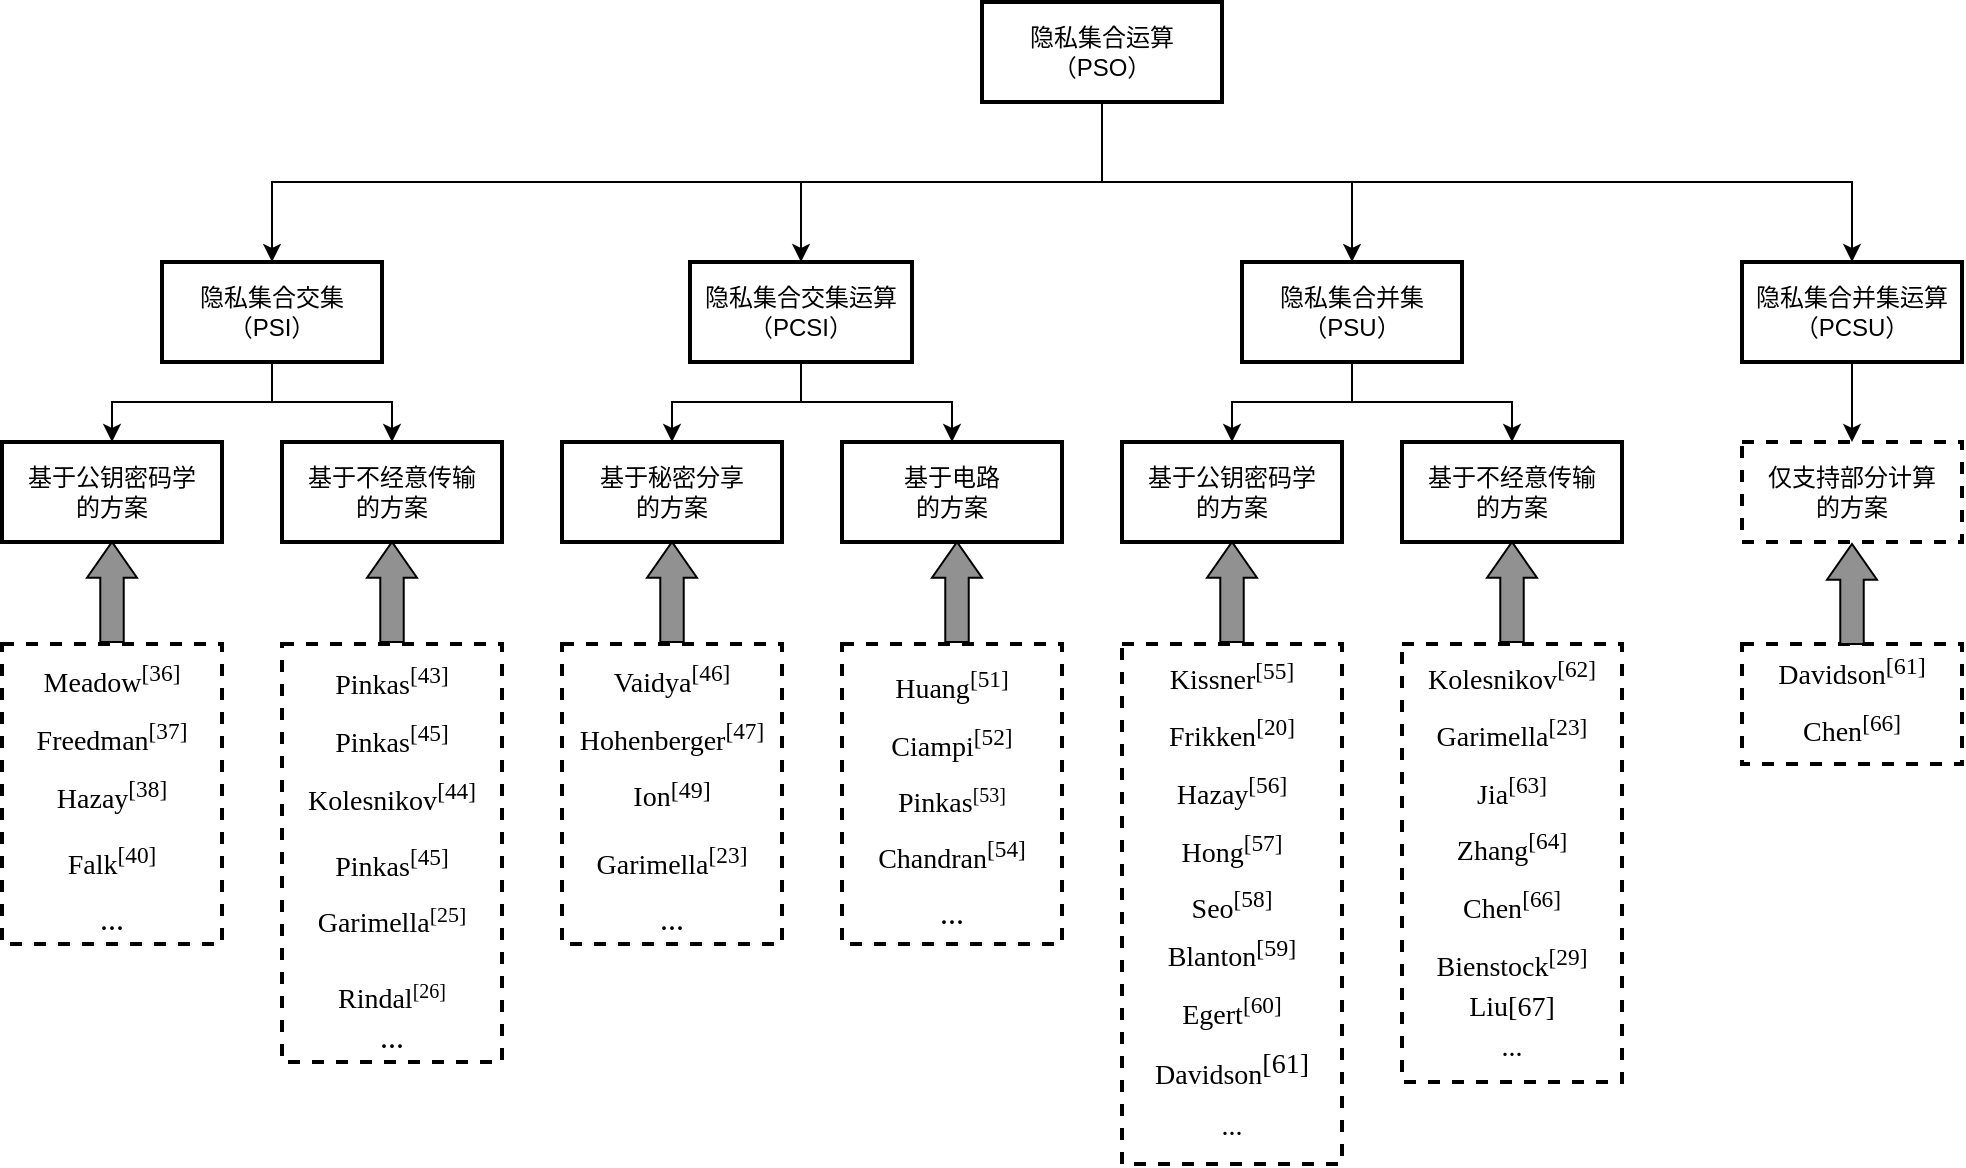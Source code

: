 <mxfile version="27.0.6">
  <diagram name="第 1 页" id="rZHuqhX8mcf8ab5VrxkL">
    <mxGraphModel dx="1198" dy="853" grid="1" gridSize="10" guides="1" tooltips="1" connect="1" arrows="1" fold="1" page="1" pageScale="1" pageWidth="827" pageHeight="1169" math="0" shadow="0">
      <root>
        <mxCell id="0" />
        <mxCell id="1" parent="0" />
        <mxCell id="bgH9FFXuLwX9Ysk2FnxZ-82" style="edgeStyle=orthogonalEdgeStyle;rounded=0;orthogonalLoop=1;jettySize=auto;html=1;exitX=0.5;exitY=1;exitDx=0;exitDy=0;entryX=0.5;entryY=0;entryDx=0;entryDy=0;" parent="1" source="bgH9FFXuLwX9Ysk2FnxZ-49" target="bgH9FFXuLwX9Ysk2FnxZ-54" edge="1">
          <mxGeometry relative="1" as="geometry" />
        </mxCell>
        <mxCell id="bgH9FFXuLwX9Ysk2FnxZ-84" style="edgeStyle=orthogonalEdgeStyle;rounded=0;orthogonalLoop=1;jettySize=auto;html=1;exitX=0.5;exitY=1;exitDx=0;exitDy=0;" parent="1" source="bgH9FFXuLwX9Ysk2FnxZ-49" target="bgH9FFXuLwX9Ysk2FnxZ-50" edge="1">
          <mxGeometry relative="1" as="geometry" />
        </mxCell>
        <mxCell id="bgH9FFXuLwX9Ysk2FnxZ-85" style="edgeStyle=orthogonalEdgeStyle;rounded=0;orthogonalLoop=1;jettySize=auto;html=1;exitX=0.5;exitY=1;exitDx=0;exitDy=0;" parent="1" source="bgH9FFXuLwX9Ysk2FnxZ-49" target="bgH9FFXuLwX9Ysk2FnxZ-51" edge="1">
          <mxGeometry relative="1" as="geometry" />
        </mxCell>
        <mxCell id="bgH9FFXuLwX9Ysk2FnxZ-86" style="edgeStyle=orthogonalEdgeStyle;rounded=0;orthogonalLoop=1;jettySize=auto;html=1;exitX=0.5;exitY=1;exitDx=0;exitDy=0;entryX=0.5;entryY=0;entryDx=0;entryDy=0;" parent="1" source="bgH9FFXuLwX9Ysk2FnxZ-49" target="bgH9FFXuLwX9Ysk2FnxZ-76" edge="1">
          <mxGeometry relative="1" as="geometry" />
        </mxCell>
        <mxCell id="bgH9FFXuLwX9Ysk2FnxZ-49" value="&lt;font face=&quot;Helvetica&quot;&gt;隐私集合运算&lt;/font&gt;&lt;div&gt;&lt;font face=&quot;Helvetica&quot;&gt;（PSO）&lt;/font&gt;&lt;/div&gt;" style="rounded=0;whiteSpace=wrap;html=1;strokeWidth=2;" parent="1" vertex="1">
          <mxGeometry x="560" y="100" width="120" height="50" as="geometry" />
        </mxCell>
        <mxCell id="bgH9FFXuLwX9Ysk2FnxZ-87" style="edgeStyle=orthogonalEdgeStyle;rounded=0;orthogonalLoop=1;jettySize=auto;html=1;exitX=0.5;exitY=1;exitDx=0;exitDy=0;entryX=0.5;entryY=0;entryDx=0;entryDy=0;" parent="1" source="bgH9FFXuLwX9Ysk2FnxZ-50" target="bgH9FFXuLwX9Ysk2FnxZ-59" edge="1">
          <mxGeometry relative="1" as="geometry" />
        </mxCell>
        <mxCell id="bgH9FFXuLwX9Ysk2FnxZ-88" style="edgeStyle=orthogonalEdgeStyle;rounded=0;orthogonalLoop=1;jettySize=auto;html=1;exitX=0.5;exitY=1;exitDx=0;exitDy=0;entryX=0.5;entryY=0;entryDx=0;entryDy=0;" parent="1" source="bgH9FFXuLwX9Ysk2FnxZ-50" target="bgH9FFXuLwX9Ysk2FnxZ-60" edge="1">
          <mxGeometry relative="1" as="geometry" />
        </mxCell>
        <mxCell id="bgH9FFXuLwX9Ysk2FnxZ-50" value="&lt;font face=&quot;Helvetica&quot;&gt;隐私集合交集&lt;/font&gt;&lt;div&gt;&lt;font face=&quot;Helvetica&quot;&gt;（PSI）&lt;/font&gt;&lt;/div&gt;" style="rounded=0;whiteSpace=wrap;html=1;strokeWidth=2;" parent="1" vertex="1">
          <mxGeometry x="150" y="230" width="110" height="50" as="geometry" />
        </mxCell>
        <mxCell id="bgH9FFXuLwX9Ysk2FnxZ-91" style="edgeStyle=orthogonalEdgeStyle;rounded=0;orthogonalLoop=1;jettySize=auto;html=1;exitX=0.5;exitY=1;exitDx=0;exitDy=0;entryX=0.5;entryY=0;entryDx=0;entryDy=0;" parent="1" source="bgH9FFXuLwX9Ysk2FnxZ-51" target="bgH9FFXuLwX9Ysk2FnxZ-58" edge="1">
          <mxGeometry relative="1" as="geometry" />
        </mxCell>
        <mxCell id="bgH9FFXuLwX9Ysk2FnxZ-92" style="edgeStyle=orthogonalEdgeStyle;rounded=0;orthogonalLoop=1;jettySize=auto;html=1;exitX=0.5;exitY=1;exitDx=0;exitDy=0;" parent="1" source="bgH9FFXuLwX9Ysk2FnxZ-51" target="bgH9FFXuLwX9Ysk2FnxZ-73" edge="1">
          <mxGeometry relative="1" as="geometry" />
        </mxCell>
        <mxCell id="bgH9FFXuLwX9Ysk2FnxZ-51" value="&lt;font face=&quot;Helvetica&quot;&gt;隐私集合并集（PSU）&lt;/font&gt;" style="rounded=0;whiteSpace=wrap;html=1;strokeWidth=2;" parent="1" vertex="1">
          <mxGeometry x="690" y="230" width="110" height="50" as="geometry" />
        </mxCell>
        <mxCell id="bgH9FFXuLwX9Ysk2FnxZ-89" style="edgeStyle=orthogonalEdgeStyle;rounded=0;orthogonalLoop=1;jettySize=auto;html=1;exitX=0.5;exitY=1;exitDx=0;exitDy=0;entryX=0.5;entryY=0;entryDx=0;entryDy=0;" parent="1" source="bgH9FFXuLwX9Ysk2FnxZ-54" target="bgH9FFXuLwX9Ysk2FnxZ-63" edge="1">
          <mxGeometry relative="1" as="geometry" />
        </mxCell>
        <mxCell id="bgH9FFXuLwX9Ysk2FnxZ-90" style="edgeStyle=orthogonalEdgeStyle;rounded=0;orthogonalLoop=1;jettySize=auto;html=1;exitX=0.5;exitY=1;exitDx=0;exitDy=0;entryX=0.5;entryY=0;entryDx=0;entryDy=0;" parent="1" source="bgH9FFXuLwX9Ysk2FnxZ-54" target="bgH9FFXuLwX9Ysk2FnxZ-57" edge="1">
          <mxGeometry relative="1" as="geometry" />
        </mxCell>
        <mxCell id="bgH9FFXuLwX9Ysk2FnxZ-54" value="隐私集合交集运算（PCSI）" style="rounded=0;whiteSpace=wrap;html=1;strokeWidth=2;" parent="1" vertex="1">
          <mxGeometry x="414" y="230" width="111" height="50" as="geometry" />
        </mxCell>
        <mxCell id="bgH9FFXuLwX9Ysk2FnxZ-57" value="&lt;font face=&quot;Helvetica&quot;&gt;基于电路&lt;/font&gt;&lt;div&gt;&lt;font face=&quot;Helvetica&quot;&gt;的方案&lt;/font&gt;&lt;/div&gt;" style="rounded=0;whiteSpace=wrap;html=1;strokeWidth=2;" parent="1" vertex="1">
          <mxGeometry x="490" y="320" width="110" height="50" as="geometry" />
        </mxCell>
        <mxCell id="bgH9FFXuLwX9Ysk2FnxZ-58" value="基于公钥密码学&lt;div&gt;的方案&lt;/div&gt;" style="rounded=0;whiteSpace=wrap;html=1;strokeWidth=2;" parent="1" vertex="1">
          <mxGeometry x="630" y="320" width="110" height="50" as="geometry" />
        </mxCell>
        <mxCell id="bgH9FFXuLwX9Ysk2FnxZ-59" value="&lt;font face=&quot;Helvetica&quot;&gt;基于公钥密码学&lt;/font&gt;&lt;div&gt;&lt;font face=&quot;Helvetica&quot;&gt;的方案&lt;/font&gt;&lt;/div&gt;" style="rounded=0;whiteSpace=wrap;html=1;strokeWidth=2;" parent="1" vertex="1">
          <mxGeometry x="70" y="320" width="110" height="50" as="geometry" />
        </mxCell>
        <mxCell id="bgH9FFXuLwX9Ysk2FnxZ-60" value="&lt;font face=&quot;Helvetica&quot;&gt;基于不经意传输&lt;/font&gt;&lt;div&gt;&lt;font face=&quot;Helvetica&quot;&gt;的方案&lt;/font&gt;&lt;/div&gt;" style="rounded=0;whiteSpace=wrap;html=1;strokeWidth=2;" parent="1" vertex="1">
          <mxGeometry x="210" y="320" width="110" height="50" as="geometry" />
        </mxCell>
        <mxCell id="bgH9FFXuLwX9Ysk2FnxZ-63" value="&lt;font face=&quot;Helvetica&quot;&gt;基于秘密分享&lt;/font&gt;&lt;div&gt;&lt;font face=&quot;Helvetica&quot;&gt;的方案&lt;/font&gt;&lt;/div&gt;" style="rounded=0;whiteSpace=wrap;html=1;strokeWidth=2;" parent="1" vertex="1">
          <mxGeometry x="350" y="320" width="110" height="50" as="geometry" />
        </mxCell>
        <mxCell id="bgH9FFXuLwX9Ysk2FnxZ-69" value="&lt;div style=&quot;&quot;&gt;&lt;font style=&quot;font-size: 14px;&quot; face=&quot;Times New Roman&quot;&gt;&lt;span style=&quot;text-align: start; line-height: 24px;&quot; lang=&quot;EN-US&quot;&gt;Kissner&lt;/span&gt;&lt;span style=&quot;text-align: start; line-height: 24px;&quot; lang=&quot;EN-US&quot;&gt;&lt;sup&gt;[55]&lt;/sup&gt;&lt;/span&gt;&lt;/font&gt;&lt;/div&gt;&lt;div style=&quot;&quot;&gt;&lt;span style=&quot;text-align: start; line-height: 24px;&quot; lang=&quot;EN-US&quot;&gt;&lt;font style=&quot;font-size: 14px;&quot; face=&quot;Times New Roman&quot;&gt;&lt;span style=&quot;line-height: 24px;&quot; lang=&quot;EN-US&quot;&gt;Frikken&lt;/span&gt;&lt;sup&gt;&lt;span style=&quot;line-height: 24px;&quot; lang=&quot;EN-US&quot;&gt;[20]&lt;/span&gt;&lt;/sup&gt;&lt;sup&gt;&lt;br&gt;&lt;/sup&gt;&lt;/font&gt;&lt;/span&gt;&lt;/div&gt;&lt;div style=&quot;&quot;&gt;&lt;span style=&quot;text-align: start; line-height: 24px;&quot; lang=&quot;EN-US&quot;&gt;&lt;font style=&quot;font-size: 14px;&quot; face=&quot;Times New Roman&quot;&gt;&lt;span style=&quot;line-height: 24px;&quot; lang=&quot;EN-US&quot;&gt;Hazay&lt;/span&gt;&lt;span style=&quot;line-height: 24px;&quot; lang=&quot;EN-US&quot;&gt;&lt;sup&gt;[56]&lt;/sup&gt;&lt;/span&gt;&lt;sup&gt;&lt;span style=&quot;line-height: 24px;&quot; lang=&quot;EN-US&quot;&gt;&lt;br&gt;&lt;/span&gt;&lt;/sup&gt;&lt;/font&gt;&lt;/span&gt;&lt;/div&gt;&lt;div style=&quot;&quot;&gt;&lt;span style=&quot;text-align: start; line-height: 24px;&quot; lang=&quot;EN-US&quot;&gt;&lt;span style=&quot;line-height: 24px;&quot; lang=&quot;EN-US&quot;&gt;&lt;font style=&quot;font-size: 14px;&quot; face=&quot;Times New Roman&quot;&gt;&lt;span style=&quot;line-height: 24px;&quot; lang=&quot;EN-US&quot;&gt;Hong&lt;/span&gt;&lt;span style=&quot;line-height: 24px;&quot; lang=&quot;EN-US&quot;&gt;&lt;sup&gt;[57]&lt;/sup&gt;&lt;/span&gt;&lt;sup&gt;&lt;br&gt;&lt;/sup&gt;&lt;/font&gt;&lt;/span&gt;&lt;/span&gt;&lt;/div&gt;&lt;div style=&quot;&quot;&gt;&lt;span style=&quot;text-align: start; line-height: 24px;&quot; lang=&quot;EN-US&quot;&gt;&lt;span style=&quot;line-height: 24px;&quot; lang=&quot;EN-US&quot;&gt;&lt;span style=&quot;line-height: 24px;&quot; lang=&quot;EN-US&quot;&gt;&lt;font style=&quot;font-size: 14px;&quot; face=&quot;Times New Roman&quot;&gt;&lt;span style=&quot;line-height: 24px;&quot; lang=&quot;EN-US&quot;&gt;Seo&lt;/span&gt;&lt;span style=&quot;line-height: 24px;&quot; lang=&quot;EN-US&quot;&gt;&lt;sup&gt;[58]&lt;/sup&gt;&lt;/span&gt;&lt;sup&gt;&lt;br&gt;&lt;/sup&gt;&lt;/font&gt;&lt;/span&gt;&lt;/span&gt;&lt;/span&gt;&lt;/div&gt;&lt;font style=&quot;font-size: 14px;&quot; face=&quot;Times New Roman&quot;&gt;&lt;span style=&quot;text-align: start;&quot;&gt;&lt;/span&gt;&lt;/font&gt;&lt;div style=&quot;&quot;&gt;&lt;font face=&quot;Times New Roman&quot;&gt;&lt;span style=&quot;font-size: 14px; text-align: start; line-height: 24px;&quot; lang=&quot;EN-US&quot;&gt;Blanton&lt;/span&gt;&lt;span style=&quot;text-align: start;&quot;&gt;&lt;/span&gt;&lt;span style=&quot;vertical-align: super; text-align: start;&quot;&gt;&lt;font style=&quot;font-size: 12px;&quot;&gt;[59]&lt;/font&gt;&lt;/span&gt;&lt;br&gt;&lt;/font&gt;&lt;/div&gt;&lt;div style=&quot;&quot;&gt;&lt;span style=&quot;vertical-align: super; text-align: start;&quot;&gt;&lt;font style=&quot;font-size: 14px;&quot; face=&quot;Times New Roman&quot;&gt;&lt;span style=&quot;line-height: 24px;&quot; lang=&quot;EN-US&quot;&gt;Egert&lt;/span&gt;&lt;span style=&quot;line-height: 24px;&quot; lang=&quot;EN-US&quot;&gt;&lt;sup&gt;[60]&lt;/sup&gt;&lt;/span&gt;&lt;br&gt;&lt;/font&gt;&lt;/span&gt;&lt;/div&gt;&lt;div style=&quot;&quot;&gt;&lt;span style=&quot;vertical-align: super; text-align: start;&quot;&gt;&lt;span style=&quot;line-height: 24px;&quot; lang=&quot;EN-US&quot;&gt;&lt;font style=&quot;font-size: 14px;&quot; face=&quot;Times New Roman&quot;&gt;&lt;span style=&quot;line-height: 24px;&quot; lang=&quot;EN-US&quot;&gt;Davidson&lt;/span&gt;&lt;span style=&quot;vertical-align: super;&quot;&gt;[61]&lt;/span&gt;&lt;/font&gt;&lt;sup style=&quot;font-family: &amp;quot;Times New Roman&amp;quot;, serif; font-size: 12pt;&quot;&gt;&lt;br&gt;&lt;/sup&gt;&lt;/span&gt;&lt;/span&gt;&lt;/div&gt;&lt;div style=&quot;&quot;&gt;&lt;span style=&quot;vertical-align: super; text-align: start;&quot;&gt;&lt;span style=&quot;line-height: 24px;&quot; lang=&quot;EN-US&quot;&gt;&lt;font style=&quot;font-size: 14px;&quot; face=&quot;Times New Roman&quot;&gt;&lt;span style=&quot;vertical-align: super;&quot;&gt;...&lt;/span&gt;&lt;/font&gt;&lt;/span&gt;&lt;/span&gt;&lt;/div&gt;&lt;span style=&quot;font-family: -webkit-standard; font-size: medium; text-align: start;&quot;&gt;&lt;/span&gt;&lt;span style=&quot;font-family: -webkit-standard; font-size: medium; text-align: start;&quot;&gt;&lt;/span&gt;&lt;span style=&quot;font-family: -webkit-standard; font-size: medium; text-align: start;&quot;&gt;&lt;/span&gt;" style="rounded=0;whiteSpace=wrap;html=1;strokeWidth=2;align=center;dashed=1;" parent="1" vertex="1">
          <mxGeometry x="630" y="421" width="110" height="260" as="geometry" />
        </mxCell>
        <mxCell id="bgH9FFXuLwX9Ysk2FnxZ-71" value="&lt;div style=&quot;&quot;&gt;&lt;font style=&quot;font-size: 14px;&quot; face=&quot;Times New Roman&quot;&gt;&lt;span lang=&quot;EN-US&quot; style=&quot;line-height: 24px;&quot;&gt;Huang&lt;sup&gt;[51]&lt;/sup&gt;&lt;/span&gt;&lt;/font&gt;&lt;/div&gt;&lt;div style=&quot;&quot;&gt;&lt;font style=&quot;font-size: 14px;&quot; face=&quot;Times New Roman&quot;&gt;&lt;span lang=&quot;EN-US&quot; style=&quot;text-align: start; line-height: 24px;&quot;&gt;&lt;font&gt;Ciampi&lt;sup&gt;[52]&lt;/sup&gt;&lt;/font&gt;&lt;/span&gt;&lt;span lang=&quot;EN-US&quot; style=&quot;line-height: 24px;&quot;&gt;&lt;br&gt;&lt;/span&gt;&lt;/font&gt;&lt;/div&gt;&lt;div style=&quot;&quot;&gt;&lt;span style=&quot;font-family: &amp;quot;Times New Roman&amp;quot;; font-size: 14px; text-align: start;&quot;&gt;Pinkas&lt;/span&gt;&lt;font style=&quot;font-size: 12px;&quot;&gt;&lt;sup style=&quot;font-family: &amp;quot;Times New Roman&amp;quot;; text-align: start;&quot;&gt;&lt;font&gt;[53]&lt;/font&gt;&lt;/sup&gt;&lt;font face=&quot;Times New Roman&quot;&gt;&lt;span lang=&quot;EN-US&quot; style=&quot;text-align: start; line-height: 24px;&quot;&gt;&lt;font&gt;&lt;sup&gt;&lt;br&gt;&lt;/sup&gt;&lt;/font&gt;&lt;/span&gt;&lt;/font&gt;&lt;/font&gt;&lt;/div&gt;&lt;div style=&quot;&quot;&gt;&lt;span lang=&quot;EN-US&quot; style=&quot;text-align: start; line-height: 24px;&quot;&gt;&lt;sup&gt;&lt;font style=&quot;font-size: 14px;&quot; face=&quot;Times New Roman&quot;&gt;Chandran&lt;sup&gt;[54]&lt;/sup&gt;&lt;/font&gt;&lt;/sup&gt;&lt;/span&gt;&lt;/div&gt;&lt;div style=&quot;&quot;&gt;&lt;font size=&quot;3&quot; face=&quot;Times New Roman&quot;&gt;...&lt;/font&gt;&lt;br&gt;&lt;/div&gt;&lt;span style=&quot;font-family: -webkit-standard; font-size: medium; text-align: start;&quot;&gt;&lt;/span&gt;" style="rounded=0;whiteSpace=wrap;html=1;strokeWidth=2;align=center;dashed=1;" parent="1" vertex="1">
          <mxGeometry x="490" y="421" width="110" height="150" as="geometry" />
        </mxCell>
        <mxCell id="bgH9FFXuLwX9Ysk2FnxZ-72" value="&lt;div style=&quot;&quot;&gt;&lt;font style=&quot;font-size: 14px;&quot; face=&quot;Times New Roman&quot;&gt;&lt;span lang=&quot;EN-US&quot; style=&quot;line-height: 24px;&quot;&gt;Vaidya&lt;sup&gt;[46]&lt;/sup&gt;&lt;/span&gt;&lt;/font&gt;&lt;/div&gt;&lt;div style=&quot;&quot;&gt;&lt;font style=&quot;font-size: 14px;&quot; face=&quot;Times New Roman&quot;&gt;&lt;span lang=&quot;EN-US&quot; style=&quot;text-align: start; line-height: 24px;&quot;&gt;&lt;font&gt;Hohenberger&lt;sup&gt;[47]&lt;/sup&gt;&lt;/font&gt;&lt;/span&gt;&lt;span lang=&quot;EN-US&quot; style=&quot;line-height: 24px;&quot;&gt;&lt;br&gt;&lt;/span&gt;&lt;/font&gt;&lt;/div&gt;&lt;div style=&quot;&quot;&gt;&lt;span lang=&quot;EN-US&quot; style=&quot;text-align: start; line-height: 24px;&quot;&gt;&lt;sup&gt;&lt;font face=&quot;Times New Roman&quot;&gt;&lt;span style=&quot;font-size: 14px;&quot;&gt;Ion&lt;/span&gt;&lt;sup&gt;&lt;font style=&quot;font-size: 12px;&quot;&gt;[49]&lt;/font&gt;&lt;/sup&gt;&lt;/font&gt;&lt;/sup&gt;&lt;/span&gt;&lt;/div&gt;&lt;div style=&quot;&quot;&gt;&lt;span lang=&quot;EN-US&quot; style=&quot;text-align: start; line-height: 24px;&quot;&gt;&lt;sup&gt;&lt;font style=&quot;font-size: 14px;&quot; face=&quot;Times New Roman&quot;&gt;Garimella&lt;sup&gt;[23]&lt;/sup&gt;&lt;/font&gt;&lt;/sup&gt;&lt;/span&gt;&lt;/div&gt;&lt;div style=&quot;&quot;&gt;&lt;font size=&quot;3&quot; face=&quot;Times New Roman&quot;&gt;...&lt;/font&gt;&lt;br&gt;&lt;/div&gt;&lt;span style=&quot;font-family: -webkit-standard; font-size: medium; text-align: start;&quot;&gt;&lt;/span&gt;" style="rounded=0;whiteSpace=wrap;html=1;strokeWidth=2;align=center;dashed=1;" parent="1" vertex="1">
          <mxGeometry x="350" y="421" width="110" height="150" as="geometry" />
        </mxCell>
        <mxCell id="bgH9FFXuLwX9Ysk2FnxZ-73" value="基于不经意传输&lt;div&gt;的方案&lt;/div&gt;" style="rounded=0;whiteSpace=wrap;html=1;strokeWidth=2;" parent="1" vertex="1">
          <mxGeometry x="770" y="320" width="110" height="50" as="geometry" />
        </mxCell>
        <mxCell id="bgH9FFXuLwX9Ysk2FnxZ-75" value="&lt;div style=&quot;&quot;&gt;&lt;font face=&quot;Times New Roman&quot; style=&quot;font-size: 14px;&quot;&gt;&lt;span style=&quot;text-align: start; line-height: 24px;&quot; lang=&quot;EN-US&quot;&gt;Kolesnikov&lt;/span&gt;&lt;span style=&quot;text-align: start; line-height: 24px;&quot; lang=&quot;EN-US&quot;&gt;&lt;sup&gt;[62]&lt;/sup&gt;&lt;/span&gt;&lt;span style=&quot;text-align: start;&quot;&gt;&lt;/span&gt;&lt;br&gt;&lt;/font&gt;&lt;/div&gt;&lt;div style=&quot;&quot;&gt;&lt;span style=&quot;text-align: start; line-height: 24px;&quot; lang=&quot;EN-US&quot;&gt;&lt;font face=&quot;Times New Roman&quot; style=&quot;font-size: 14px;&quot;&gt;&lt;span style=&quot;line-height: 24px;&quot; lang=&quot;EN-US&quot;&gt;Garimella&lt;/span&gt;&lt;span style=&quot;line-height: 24px;&quot; lang=&quot;EN-US&quot;&gt;&lt;sup&gt;[23]&lt;/sup&gt;&lt;/span&gt;&lt;sup&gt;&lt;br&gt;&lt;/sup&gt;&lt;/font&gt;&lt;/span&gt;&lt;/div&gt;&lt;div style=&quot;&quot;&gt;&lt;span style=&quot;text-align: start; line-height: 24px;&quot; lang=&quot;EN-US&quot;&gt;&lt;span style=&quot;line-height: 24px;&quot; lang=&quot;EN-US&quot;&gt;&lt;font face=&quot;Times New Roman&quot; style=&quot;font-size: 14px;&quot;&gt;&lt;span style=&quot;line-height: 24px;&quot; lang=&quot;EN-US&quot;&gt;Jia&lt;/span&gt;&lt;span style=&quot;line-height: 24px;&quot; lang=&quot;EN-US&quot;&gt;&lt;sup&gt;[63]&lt;/sup&gt;&lt;/span&gt;&lt;sup&gt;&lt;br&gt;&lt;/sup&gt;&lt;/font&gt;&lt;/span&gt;&lt;/span&gt;&lt;/div&gt;&lt;div style=&quot;&quot;&gt;&lt;span style=&quot;text-align: start; line-height: 24px;&quot; lang=&quot;EN-US&quot;&gt;&lt;span style=&quot;line-height: 24px;&quot; lang=&quot;EN-US&quot;&gt;&lt;span style=&quot;line-height: 24px;&quot; lang=&quot;EN-US&quot;&gt;&lt;font face=&quot;Times New Roman&quot; style=&quot;font-size: 14px;&quot;&gt;&lt;span style=&quot;line-height: 24px;&quot; lang=&quot;EN-US&quot;&gt;Zhang&lt;/span&gt;&lt;span style=&quot;line-height: 24px;&quot; lang=&quot;EN-US&quot;&gt;&lt;sup&gt;[64]&lt;/sup&gt;&lt;/span&gt;&lt;sup&gt;&lt;br&gt;&lt;/sup&gt;&lt;/font&gt;&lt;/span&gt;&lt;/span&gt;&lt;/span&gt;&lt;/div&gt;&lt;div style=&quot;&quot;&gt;&lt;span style=&quot;text-align: start; line-height: 24px;&quot; lang=&quot;EN-US&quot;&gt;&lt;span style=&quot;line-height: 24px;&quot; lang=&quot;EN-US&quot;&gt;&lt;span style=&quot;line-height: 24px;&quot; lang=&quot;EN-US&quot;&gt;&lt;span style=&quot;line-height: 24px;&quot; lang=&quot;EN-US&quot;&gt;&lt;font face=&quot;Times New Roman&quot; style=&quot;font-size: 14px;&quot;&gt;&lt;span style=&quot;line-height: 24px;&quot; lang=&quot;EN-US&quot;&gt;Chen&lt;/span&gt;&lt;span style=&quot;line-height: 24px;&quot; lang=&quot;EN-US&quot;&gt;&lt;sup&gt;[66]&lt;/sup&gt;&lt;/span&gt;&lt;sup&gt;&lt;br&gt;&lt;/sup&gt;&lt;/font&gt;&lt;/span&gt;&lt;/span&gt;&lt;/span&gt;&lt;/span&gt;&lt;/div&gt;&lt;div style=&quot;&quot;&gt;&lt;span style=&quot;text-align: start; line-height: 24px;&quot; lang=&quot;EN-US&quot;&gt;&lt;span style=&quot;line-height: 24px;&quot; lang=&quot;EN-US&quot;&gt;&lt;span style=&quot;line-height: 24px;&quot; lang=&quot;EN-US&quot;&gt;&lt;span style=&quot;line-height: 24px;&quot; lang=&quot;EN-US&quot;&gt;&lt;span style=&quot;line-height: 24px;&quot; lang=&quot;EN-US&quot;&gt;&lt;font face=&quot;Times New Roman&quot; style=&quot;font-size: 14px;&quot;&gt;&lt;span style=&quot;line-height: 24px;&quot; lang=&quot;EN-US&quot;&gt;Bienstock&lt;/span&gt;&lt;span style=&quot;line-height: 24px;&quot; lang=&quot;EN-US&quot;&gt;&lt;sup&gt;[29]&lt;/sup&gt;&lt;/span&gt;&lt;sup&gt;&lt;br&gt;&lt;/sup&gt;&lt;/font&gt;&lt;/span&gt;&lt;/span&gt;&lt;/span&gt;&lt;/span&gt;&lt;/span&gt;&lt;/div&gt;&lt;div style=&quot;&quot;&gt;&lt;font face=&quot;Times New Roman&quot;&gt;&lt;span style=&quot;font-size: 14px;&quot;&gt;Liu[67]&lt;/span&gt;&lt;/font&gt;&lt;/div&gt;&lt;div style=&quot;&quot;&gt;&lt;span style=&quot;text-align: start; line-height: 24px;&quot; lang=&quot;EN-US&quot;&gt;&lt;span style=&quot;line-height: 24px;&quot; lang=&quot;EN-US&quot;&gt;&lt;span style=&quot;line-height: 24px;&quot; lang=&quot;EN-US&quot;&gt;&lt;span style=&quot;line-height: 24px;&quot; lang=&quot;EN-US&quot;&gt;&lt;span style=&quot;line-height: 24px;&quot; lang=&quot;EN-US&quot;&gt;&lt;span style=&quot;line-height: 24px;&quot; lang=&quot;EN-US&quot;&gt;&lt;sup&gt;&lt;font face=&quot;Times New Roman&quot; style=&quot;font-size: 14px;&quot;&gt;...&lt;/font&gt;&lt;/sup&gt;&lt;/span&gt;&lt;/span&gt;&lt;/span&gt;&lt;/span&gt;&lt;/span&gt;&lt;/span&gt;&lt;/div&gt;&lt;span style=&quot;font-family: -webkit-standard; font-size: medium; text-align: start;&quot;&gt;&lt;/span&gt;&lt;span style=&quot;font-family: -webkit-standard; font-size: medium; text-align: start;&quot;&gt;&lt;/span&gt;&lt;span style=&quot;font-family: -webkit-standard; font-size: medium; text-align: start;&quot;&gt;&lt;/span&gt;" style="rounded=0;whiteSpace=wrap;html=1;strokeWidth=2;align=center;dashed=1;" parent="1" vertex="1">
          <mxGeometry x="770" y="421" width="110" height="219" as="geometry" />
        </mxCell>
        <mxCell id="bgH9FFXuLwX9Ysk2FnxZ-93" style="edgeStyle=orthogonalEdgeStyle;rounded=0;orthogonalLoop=1;jettySize=auto;html=1;exitX=0.5;exitY=1;exitDx=0;exitDy=0;entryX=0.5;entryY=0;entryDx=0;entryDy=0;" parent="1" source="bgH9FFXuLwX9Ysk2FnxZ-76" target="bgH9FFXuLwX9Ysk2FnxZ-80" edge="1">
          <mxGeometry relative="1" as="geometry" />
        </mxCell>
        <mxCell id="bgH9FFXuLwX9Ysk2FnxZ-76" value="&lt;font face=&quot;Helvetica&quot;&gt;隐私集合并集运算（PCSU）&lt;/font&gt;" style="rounded=0;whiteSpace=wrap;html=1;strokeWidth=2;" parent="1" vertex="1">
          <mxGeometry x="940" y="230" width="110" height="50" as="geometry" />
        </mxCell>
        <mxCell id="bgH9FFXuLwX9Ysk2FnxZ-78" value="&lt;div style=&quot;&quot;&gt;&lt;span style=&quot;font-family: &amp;quot;Times New Roman&amp;quot;; font-size: 14px; text-align: start; line-height: 24px;&quot; lang=&quot;EN-US&quot;&gt;Davidson&lt;/span&gt;&lt;span style=&quot;font-family: &amp;quot;Times New Roman&amp;quot;; text-align: start; vertical-align: super;&quot;&gt;&lt;font style=&quot;font-size: 12px;&quot;&gt;[61]&lt;/font&gt;&lt;/span&gt;&lt;/div&gt;&lt;div style=&quot;&quot;&gt;&lt;span style=&quot;font-family: &amp;quot;Times New Roman&amp;quot;; font-size: 14px; text-align: start; vertical-align: super;&quot;&gt;&lt;span style=&quot;line-height: 24px;&quot; lang=&quot;EN-US&quot;&gt;Chen&lt;/span&gt;&lt;span style=&quot;line-height: 24px;&quot; lang=&quot;EN-US&quot;&gt;&lt;sup&gt;[66]&lt;/sup&gt;&lt;/span&gt;&lt;br&gt;&lt;/span&gt;&lt;/div&gt;&lt;span style=&quot;font-family: -webkit-standard; font-size: medium; text-align: start;&quot;&gt;&lt;/span&gt;&lt;span style=&quot;font-family: -webkit-standard; font-size: medium; text-align: start;&quot;&gt;&lt;/span&gt;&lt;span style=&quot;font-family: -webkit-standard; font-size: medium; text-align: start;&quot;&gt;&lt;/span&gt;" style="rounded=0;whiteSpace=wrap;html=1;strokeWidth=2;align=center;dashed=1;" parent="1" vertex="1">
          <mxGeometry x="940" y="421" width="110" height="60" as="geometry" />
        </mxCell>
        <mxCell id="bgH9FFXuLwX9Ysk2FnxZ-80" value="仅支持部分计算&lt;div&gt;的方案&lt;/div&gt;" style="rounded=0;whiteSpace=wrap;html=1;strokeWidth=2;dashed=1;" parent="1" vertex="1">
          <mxGeometry x="940" y="320" width="110" height="50" as="geometry" />
        </mxCell>
        <mxCell id="bgH9FFXuLwX9Ysk2FnxZ-95" value="" style="shape=singleArrow;direction=north;whiteSpace=wrap;html=1;arrowWidth=0.469;arrowSize=0.357;fillColor=light-dark(#919191, #ededed);" parent="1" vertex="1">
          <mxGeometry x="112.5" y="370" width="25" height="50" as="geometry" />
        </mxCell>
        <mxCell id="bgH9FFXuLwX9Ysk2FnxZ-97" value="" style="shape=singleArrow;direction=north;whiteSpace=wrap;html=1;arrowWidth=0.469;arrowSize=0.357;fillColor=light-dark(#919191, #ededed);" parent="1" vertex="1">
          <mxGeometry x="252.5" y="370" width="25" height="50" as="geometry" />
        </mxCell>
        <mxCell id="bgH9FFXuLwX9Ysk2FnxZ-98" value="" style="shape=singleArrow;direction=north;whiteSpace=wrap;html=1;arrowWidth=0.469;arrowSize=0.357;fillColor=light-dark(#919191, #ededed);" parent="1" vertex="1">
          <mxGeometry x="392.5" y="370" width="25" height="50" as="geometry" />
        </mxCell>
        <mxCell id="bgH9FFXuLwX9Ysk2FnxZ-99" value="" style="shape=singleArrow;direction=north;whiteSpace=wrap;html=1;arrowWidth=0.469;arrowSize=0.357;fillColor=light-dark(#919191, #ededed);" parent="1" vertex="1">
          <mxGeometry x="535" y="370" width="25" height="50" as="geometry" />
        </mxCell>
        <mxCell id="bgH9FFXuLwX9Ysk2FnxZ-100" value="" style="shape=singleArrow;direction=north;whiteSpace=wrap;html=1;arrowWidth=0.469;arrowSize=0.357;fillColor=light-dark(#919191, #ededed);" parent="1" vertex="1">
          <mxGeometry x="672.5" y="370" width="25" height="50" as="geometry" />
        </mxCell>
        <mxCell id="bgH9FFXuLwX9Ysk2FnxZ-101" value="" style="shape=singleArrow;direction=north;whiteSpace=wrap;html=1;arrowWidth=0.469;arrowSize=0.357;fillColor=light-dark(#919191, #ededed);" parent="1" vertex="1">
          <mxGeometry x="812.5" y="370" width="25" height="50" as="geometry" />
        </mxCell>
        <mxCell id="bgH9FFXuLwX9Ysk2FnxZ-102" value="" style="shape=singleArrow;direction=north;whiteSpace=wrap;html=1;arrowWidth=0.469;arrowSize=0.357;fillColor=light-dark(#919191, #ededed);" parent="1" vertex="1">
          <mxGeometry x="982.5" y="371" width="25" height="50" as="geometry" />
        </mxCell>
        <mxCell id="4nFIb6q5MYAgMgn0ALxS-2" value="&lt;div style=&quot;&quot;&gt;&lt;font style=&quot;font-size: 14px;&quot; face=&quot;Times New Roman&quot;&gt;&lt;span lang=&quot;EN-US&quot; style=&quot;line-height: 24px;&quot;&gt;Meadow&lt;sup&gt;[36]&lt;/sup&gt;&lt;/span&gt;&lt;/font&gt;&lt;/div&gt;&lt;div style=&quot;&quot;&gt;&lt;font style=&quot;font-size: 14px;&quot; face=&quot;Times New Roman&quot;&gt;&lt;span lang=&quot;EN-US&quot; style=&quot;text-align: start; line-height: 24px;&quot;&gt;&lt;font&gt;Freedman&lt;sup&gt;[37]&lt;/sup&gt;&lt;/font&gt;&lt;/span&gt;&lt;span lang=&quot;EN-US&quot; style=&quot;line-height: 24px;&quot;&gt;&lt;br&gt;&lt;/span&gt;&lt;/font&gt;&lt;/div&gt;&lt;div style=&quot;&quot;&gt;&lt;span lang=&quot;EN-US&quot; style=&quot;text-align: start; line-height: 24px;&quot;&gt;&lt;sup&gt;&lt;font style=&quot;font-size: 14px;&quot; face=&quot;Times New Roman&quot;&gt;Hazay&lt;sup&gt;[38]&lt;/sup&gt;&lt;/font&gt;&lt;/sup&gt;&lt;/span&gt;&lt;/div&gt;&lt;div style=&quot;&quot;&gt;&lt;span lang=&quot;EN-US&quot; style=&quot;text-align: start; line-height: 24px;&quot;&gt;&lt;sup&gt;&lt;font style=&quot;font-size: 14px;&quot; face=&quot;Times New Roman&quot;&gt;Falk&lt;sup&gt;[40]&lt;/sup&gt;&lt;/font&gt;&lt;/sup&gt;&lt;/span&gt;&lt;/div&gt;&lt;div style=&quot;&quot;&gt;&lt;font size=&quot;3&quot; face=&quot;Times New Roman&quot;&gt;...&lt;/font&gt;&lt;br&gt;&lt;/div&gt;&lt;span style=&quot;font-family: -webkit-standard; font-size: medium; text-align: start;&quot;&gt;&lt;/span&gt;" style="rounded=0;whiteSpace=wrap;html=1;strokeWidth=2;align=center;dashed=1;" parent="1" vertex="1">
          <mxGeometry x="70" y="421" width="110" height="150" as="geometry" />
        </mxCell>
        <mxCell id="4nFIb6q5MYAgMgn0ALxS-3" value="&lt;div style=&quot;&quot;&gt;&lt;font style=&quot;font-size: 14px;&quot; face=&quot;Times New Roman&quot;&gt;&lt;span lang=&quot;EN-US&quot; style=&quot;line-height: 24px;&quot;&gt;Pinkas&lt;sup&gt;[43]&lt;/sup&gt;&lt;/span&gt;&lt;/font&gt;&lt;/div&gt;&lt;div style=&quot;&quot;&gt;&lt;font style=&quot;font-size: 14px;&quot; face=&quot;Times New Roman&quot;&gt;&lt;span lang=&quot;EN-US&quot; style=&quot;text-align: start; line-height: 24px;&quot;&gt;&lt;font&gt;Pinkas&lt;sup&gt;[45]&lt;/sup&gt;&lt;/font&gt;&lt;/span&gt;&lt;span lang=&quot;EN-US&quot; style=&quot;line-height: 24px;&quot;&gt;&lt;br&gt;&lt;/span&gt;&lt;/font&gt;&lt;/div&gt;&lt;div style=&quot;&quot;&gt;&lt;span lang=&quot;EN-US&quot; style=&quot;text-align: start; line-height: 24px;&quot;&gt;&lt;sup&gt;&lt;font style=&quot;font-size: 14px;&quot; face=&quot;Times New Roman&quot;&gt;Kolesnikov&lt;sup&gt;[44]&lt;/sup&gt;&lt;/font&gt;&lt;/sup&gt;&lt;/span&gt;&lt;/div&gt;&lt;div style=&quot;&quot;&gt;&lt;span lang=&quot;EN-US&quot; style=&quot;text-align: start; line-height: 24px;&quot;&gt;&lt;sup&gt;&lt;font style=&quot;font-size: 14px;&quot; face=&quot;Times New Roman&quot;&gt;Pinkas&lt;sup&gt;[45]&lt;/sup&gt;&lt;/font&gt;&lt;/sup&gt;&lt;/span&gt;&lt;/div&gt;&lt;div style=&quot;&quot;&gt;&lt;span style=&quot;font-family: &amp;quot;Times New Roman&amp;quot;; font-size: 14px; text-align: start;&quot;&gt;Garimella&lt;/span&gt;&lt;sup style=&quot;font-family: &amp;quot;Times New Roman&amp;quot;; text-align: start;&quot;&gt;&lt;font style=&quot;font-size: 11px;&quot;&gt;[25]&lt;/font&gt;&lt;/sup&gt;&lt;/div&gt;&lt;div style=&quot;&quot;&gt;&lt;sup style=&quot;font-family: &amp;quot;Times New Roman&amp;quot;; text-align: start;&quot;&gt;&lt;font style=&quot;font-size: 11px;&quot;&gt;&lt;br&gt;&lt;/font&gt;&lt;/sup&gt;&lt;/div&gt;&lt;div style=&quot;&quot;&gt;&lt;span style=&quot;font-family: &amp;quot;Times New Roman&amp;quot;; font-size: 14px; text-align: start;&quot;&gt;Rindal&lt;/span&gt;&lt;sup style=&quot;font-family: &amp;quot;Times New Roman&amp;quot;; text-align: start;&quot;&gt;[26]&lt;/sup&gt;&lt;sup style=&quot;font-family: &amp;quot;Times New Roman&amp;quot;; text-align: start;&quot;&gt;&lt;font style=&quot;font-size: 11px;&quot;&gt;&lt;br&gt;&lt;/font&gt;&lt;/sup&gt;&lt;/div&gt;&lt;div style=&quot;&quot;&gt;&lt;font size=&quot;3&quot; face=&quot;Times New Roman&quot;&gt;...&lt;/font&gt;&lt;br&gt;&lt;/div&gt;&lt;span style=&quot;font-family: -webkit-standard; font-size: medium; text-align: start;&quot;&gt;&lt;/span&gt;" style="rounded=0;whiteSpace=wrap;html=1;strokeWidth=2;align=center;dashed=1;" parent="1" vertex="1">
          <mxGeometry x="210" y="421" width="110" height="209" as="geometry" />
        </mxCell>
      </root>
    </mxGraphModel>
  </diagram>
</mxfile>

